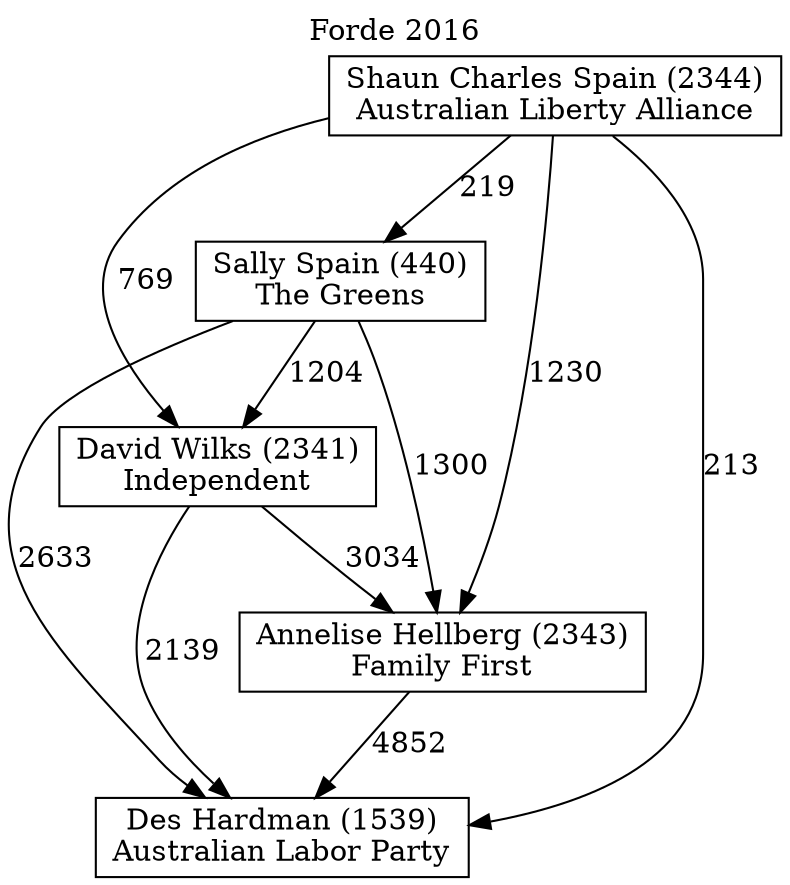 // House preference flow
digraph "Des Hardman (1539)_Forde_2016" {
	graph [label="Forde 2016" labelloc=t mclimit=10]
	node [shape=box]
	"Des Hardman (1539)" [label="Des Hardman (1539)
Australian Labor Party"]
	"Annelise Hellberg (2343)" [label="Annelise Hellberg (2343)
Family First"]
	"David Wilks (2341)" [label="David Wilks (2341)
Independent"]
	"Sally Spain (440)" [label="Sally Spain (440)
The Greens"]
	"Shaun Charles Spain (2344)" [label="Shaun Charles Spain (2344)
Australian Liberty Alliance"]
	"Annelise Hellberg (2343)" -> "Des Hardman (1539)" [label=4852]
	"David Wilks (2341)" -> "Annelise Hellberg (2343)" [label=3034]
	"Sally Spain (440)" -> "David Wilks (2341)" [label=1204]
	"Shaun Charles Spain (2344)" -> "Sally Spain (440)" [label=219]
	"David Wilks (2341)" -> "Des Hardman (1539)" [label=2139]
	"Sally Spain (440)" -> "Des Hardman (1539)" [label=2633]
	"Shaun Charles Spain (2344)" -> "Des Hardman (1539)" [label=213]
	"Shaun Charles Spain (2344)" -> "David Wilks (2341)" [label=769]
	"Sally Spain (440)" -> "Annelise Hellberg (2343)" [label=1300]
	"Shaun Charles Spain (2344)" -> "Annelise Hellberg (2343)" [label=1230]
}
